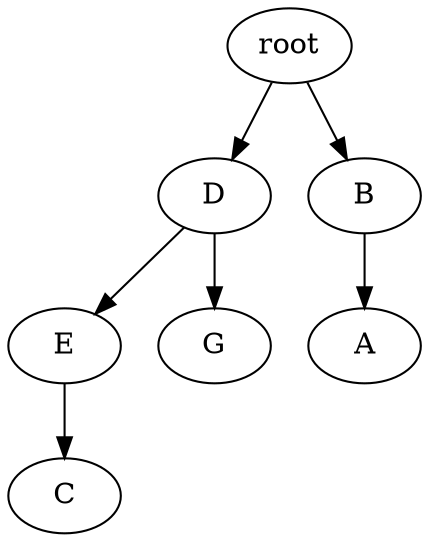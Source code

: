 digraph G {
	0 [label=root]
	1 [label=D]
	0 -> 1
	2 [label=B]
	0 -> 2
	3 [label=E]
	1 -> 3
	4 [label=G]
	1 -> 4
	5 [label=A]
	2 -> 5
	6 [label=C]
	3 -> 6
}

